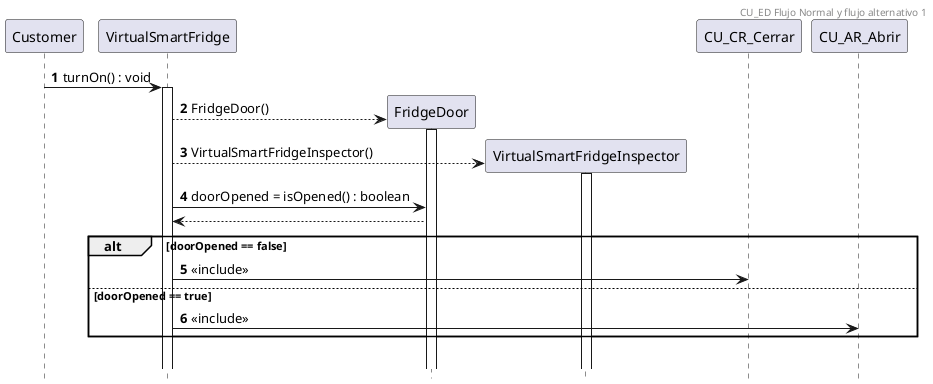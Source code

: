 @startuml

hide footbox
header CU_ED Flujo Normal y flujo alternativo 1
autonumber

Customer -> VirtualSmartFridge: turnOn() : void
activate VirtualSmartFridge

create FridgeDoor
VirtualSmartFridge --> FridgeDoor: FridgeDoor()
activate FridgeDoor

create VirtualSmartFridgeInspector
VirtualSmartFridge --> VirtualSmartFridgeInspector: VirtualSmartFridgeInspector()
activate VirtualSmartFridgeInspector

VirtualSmartFridge -> FridgeDoor : doorOpened = isOpened() : boolean

autonumber stop
FridgeDoor --> VirtualSmartFridge

autonumber resume
alt doorOpened == false
VirtualSmartFridge -> CU_CR_Cerrar : <<include>>
else doorOpened == true
VirtualSmartFridge -> CU_AR_Abrir : <<include>>
end
|||

@enduml
